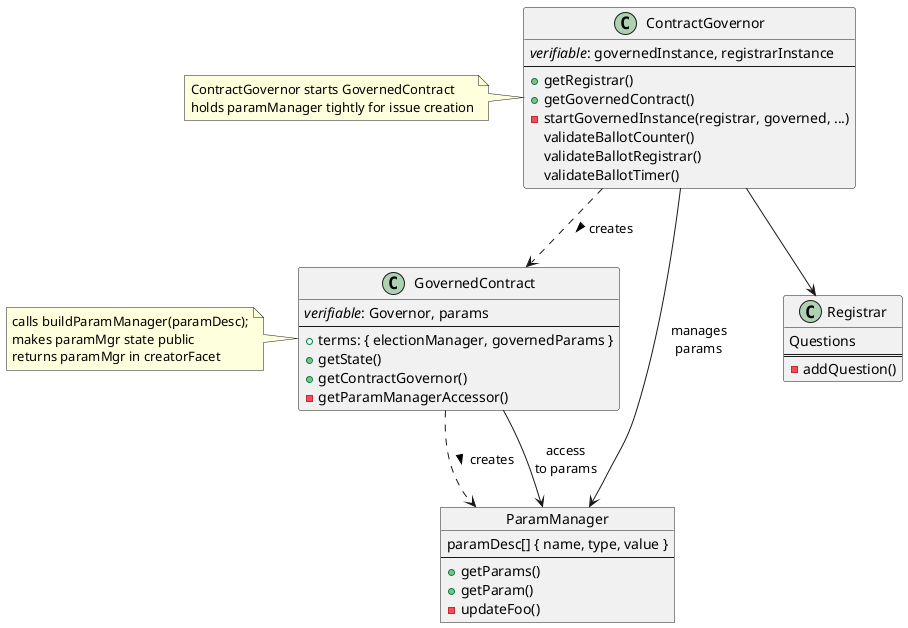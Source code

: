@startuml contract governance

Object ParamManager {
    paramDesc[] { name, type, value }
    --
    +getParams()
    +getParam()
    -updateFoo()
}

class GovernedContract {
    <i>verifiable</i>: Governor, params
    --
    +terms: { electionManager, governedParams }
    +getState()
    +getContractGovernor()
    -getParamManagerAccessor()
}
note  left : calls buildParamManager(paramDesc);\nmakes paramMgr state public\nreturns paramMgr in creatorFacet

class ContractGovernor {
    <i>verifiable</i>: governedInstance, registrarInstance
    --
    +getRegistrar()
    +getGovernedContract()
    -startGovernedInstance(registrar, governed, ...)
    validateBallotCounter()
    validateBallotRegistrar()
    validateBallotTimer()
}
note left : ContractGovernor starts GovernedContract\nholds paramManager tightly for issue creation

class Registrar {
    Questions
    ===
    -addQuestion()
}

GovernedContract ..> ParamManager : creates >
GovernedContract --> ParamManager : access\nto params
ContractGovernor ..> GovernedContract : creates >
ContractGovernor --> Registrar
ContractGovernor ==> ParamManager : manages\nparams

@enduml
